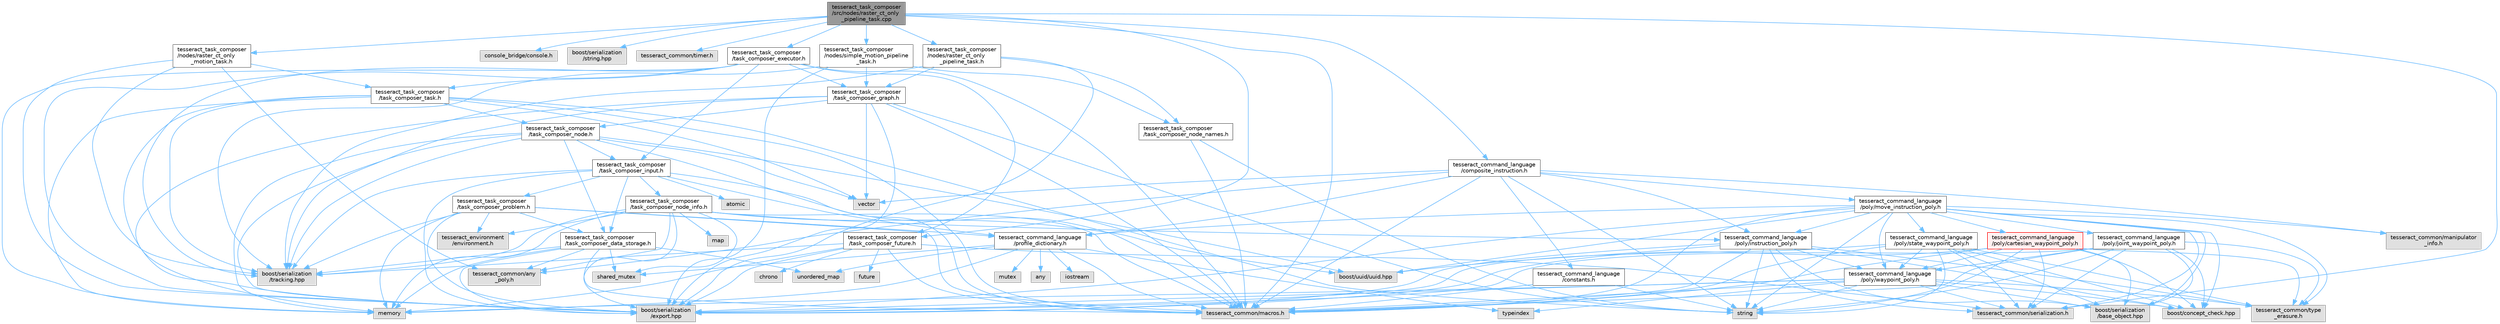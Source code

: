 digraph "tesseract_task_composer/src/nodes/raster_ct_only_pipeline_task.cpp"
{
 // LATEX_PDF_SIZE
  bgcolor="transparent";
  edge [fontname=Helvetica,fontsize=10,labelfontname=Helvetica,labelfontsize=10];
  node [fontname=Helvetica,fontsize=10,shape=box,height=0.2,width=0.4];
  Node1 [label="tesseract_task_composer\l/src/nodes/raster_ct_only\l_pipeline_task.cpp",height=0.2,width=0.4,color="gray40", fillcolor="grey60", style="filled", fontcolor="black",tooltip=" "];
  Node1 -> Node2 [color="steelblue1",style="solid"];
  Node2 [label="tesseract_common/macros.h",height=0.2,width=0.4,color="grey60", fillcolor="#E0E0E0", style="filled",tooltip=" "];
  Node1 -> Node3 [color="steelblue1",style="solid"];
  Node3 [label="console_bridge/console.h",height=0.2,width=0.4,color="grey60", fillcolor="#E0E0E0", style="filled",tooltip=" "];
  Node1 -> Node4 [color="steelblue1",style="solid"];
  Node4 [label="boost/serialization\l/string.hpp",height=0.2,width=0.4,color="grey60", fillcolor="#E0E0E0", style="filled",tooltip=" "];
  Node1 -> Node5 [color="steelblue1",style="solid"];
  Node5 [label="tesseract_common/timer.h",height=0.2,width=0.4,color="grey60", fillcolor="#E0E0E0", style="filled",tooltip=" "];
  Node1 -> Node6 [color="steelblue1",style="solid"];
  Node6 [label="tesseract_task_composer\l/nodes/simple_motion_pipeline\l_task.h",height=0.2,width=0.4,color="grey40", fillcolor="white", style="filled",URL="$d2/dd8/simple__motion__pipeline__task_8h.html",tooltip=" "];
  Node6 -> Node7 [color="steelblue1",style="solid"];
  Node7 [label="tesseract_task_composer\l/task_composer_graph.h",height=0.2,width=0.4,color="grey40", fillcolor="white", style="filled",URL="$d4/d58/task__composer__graph_8h.html",tooltip="A task graph."];
  Node7 -> Node2 [color="steelblue1",style="solid"];
  Node7 -> Node8 [color="steelblue1",style="solid"];
  Node8 [label="string",height=0.2,width=0.4,color="grey60", fillcolor="#E0E0E0", style="filled",tooltip=" "];
  Node7 -> Node9 [color="steelblue1",style="solid"];
  Node9 [label="vector",height=0.2,width=0.4,color="grey60", fillcolor="#E0E0E0", style="filled",tooltip=" "];
  Node7 -> Node10 [color="steelblue1",style="solid"];
  Node10 [label="memory",height=0.2,width=0.4,color="grey60", fillcolor="#E0E0E0", style="filled",tooltip=" "];
  Node7 -> Node11 [color="steelblue1",style="solid"];
  Node11 [label="tesseract_task_composer\l/task_composer_node.h",height=0.2,width=0.4,color="grey40", fillcolor="white", style="filled",URL="$da/dbe/task__composer__node_8h.html",tooltip="A node in the pipeline."];
  Node11 -> Node2 [color="steelblue1",style="solid"];
  Node11 -> Node10 [color="steelblue1",style="solid"];
  Node11 -> Node9 [color="steelblue1",style="solid"];
  Node11 -> Node12 [color="steelblue1",style="solid"];
  Node12 [label="boost/uuid/uuid.hpp",height=0.2,width=0.4,color="grey60", fillcolor="#E0E0E0", style="filled",tooltip=" "];
  Node11 -> Node13 [color="steelblue1",style="solid"];
  Node13 [label="tesseract_task_composer\l/task_composer_input.h",height=0.2,width=0.4,color="grey40", fillcolor="white", style="filled",URL="$db/ddf/task__composer__input_8h.html",tooltip="The input data structure to the pipeline."];
  Node13 -> Node2 [color="steelblue1",style="solid"];
  Node13 -> Node14 [color="steelblue1",style="solid"];
  Node14 [label="atomic",height=0.2,width=0.4,color="grey60", fillcolor="#E0E0E0", style="filled",tooltip=" "];
  Node13 -> Node15 [color="steelblue1",style="solid"];
  Node15 [label="tesseract_command_language\l/profile_dictionary.h",height=0.2,width=0.4,color="grey40", fillcolor="white", style="filled",URL="$dd/dd6/profile__dictionary_8h.html",tooltip="This is a profile dictionary for storing all profiles."];
  Node15 -> Node2 [color="steelblue1",style="solid"];
  Node15 -> Node16 [color="steelblue1",style="solid"];
  Node16 [label="any",height=0.2,width=0.4,color="grey60", fillcolor="#E0E0E0", style="filled",tooltip=" "];
  Node15 -> Node17 [color="steelblue1",style="solid"];
  Node17 [label="iostream",height=0.2,width=0.4,color="grey60", fillcolor="#E0E0E0", style="filled",tooltip=" "];
  Node15 -> Node18 [color="steelblue1",style="solid"];
  Node18 [label="typeindex",height=0.2,width=0.4,color="grey60", fillcolor="#E0E0E0", style="filled",tooltip=" "];
  Node15 -> Node19 [color="steelblue1",style="solid"];
  Node19 [label="unordered_map",height=0.2,width=0.4,color="grey60", fillcolor="#E0E0E0", style="filled",tooltip=" "];
  Node15 -> Node10 [color="steelblue1",style="solid"];
  Node15 -> Node20 [color="steelblue1",style="solid"];
  Node20 [label="mutex",height=0.2,width=0.4,color="grey60", fillcolor="#E0E0E0", style="filled",tooltip=" "];
  Node15 -> Node21 [color="steelblue1",style="solid"];
  Node21 [label="shared_mutex",height=0.2,width=0.4,color="grey60", fillcolor="#E0E0E0", style="filled",tooltip=" "];
  Node13 -> Node22 [color="steelblue1",style="solid"];
  Node22 [label="tesseract_task_composer\l/task_composer_data_storage.h",height=0.2,width=0.4,color="grey40", fillcolor="white", style="filled",URL="$dc/dc5/task__composer__data__storage_8h.html",tooltip="Data storage used when executing the pipeline."];
  Node22 -> Node2 [color="steelblue1",style="solid"];
  Node22 -> Node10 [color="steelblue1",style="solid"];
  Node22 -> Node19 [color="steelblue1",style="solid"];
  Node22 -> Node21 [color="steelblue1",style="solid"];
  Node22 -> Node23 [color="steelblue1",style="solid"];
  Node23 [label="tesseract_common/any\l_poly.h",height=0.2,width=0.4,color="grey60", fillcolor="#E0E0E0", style="filled",tooltip=" "];
  Node22 -> Node24 [color="steelblue1",style="solid"];
  Node24 [label="boost/serialization\l/export.hpp",height=0.2,width=0.4,color="grey60", fillcolor="#E0E0E0", style="filled",tooltip=" "];
  Node22 -> Node25 [color="steelblue1",style="solid"];
  Node25 [label="boost/serialization\l/tracking.hpp",height=0.2,width=0.4,color="grey60", fillcolor="#E0E0E0", style="filled",tooltip=" "];
  Node13 -> Node26 [color="steelblue1",style="solid"];
  Node26 [label="tesseract_task_composer\l/task_composer_node_info.h",height=0.2,width=0.4,color="grey40", fillcolor="white", style="filled",URL="$d7/d2c/task__composer__node__info_8h.html",tooltip="Task composer node info."];
  Node26 -> Node2 [color="steelblue1",style="solid"];
  Node26 -> Node10 [color="steelblue1",style="solid"];
  Node26 -> Node21 [color="steelblue1",style="solid"];
  Node26 -> Node27 [color="steelblue1",style="solid"];
  Node27 [label="map",height=0.2,width=0.4,color="grey60", fillcolor="#E0E0E0", style="filled",tooltip=" "];
  Node26 -> Node12 [color="steelblue1",style="solid"];
  Node26 -> Node28 [color="steelblue1",style="solid"];
  Node28 [label="tesseract_environment\l/environment.h",height=0.2,width=0.4,color="grey60", fillcolor="#E0E0E0", style="filled",tooltip=" "];
  Node26 -> Node29 [color="steelblue1",style="solid"];
  Node29 [label="tesseract_command_language\l/poly/instruction_poly.h",height=0.2,width=0.4,color="grey40", fillcolor="white", style="filled",URL="$d1/db1/instruction__poly_8h.html",tooltip=" "];
  Node29 -> Node2 [color="steelblue1",style="solid"];
  Node29 -> Node8 [color="steelblue1",style="solid"];
  Node29 -> Node30 [color="steelblue1",style="solid"];
  Node30 [label="boost/serialization\l/base_object.hpp",height=0.2,width=0.4,color="grey60", fillcolor="#E0E0E0", style="filled",tooltip=" "];
  Node29 -> Node24 [color="steelblue1",style="solid"];
  Node29 -> Node31 [color="steelblue1",style="solid"];
  Node31 [label="boost/concept_check.hpp",height=0.2,width=0.4,color="grey60", fillcolor="#E0E0E0", style="filled",tooltip=" "];
  Node29 -> Node12 [color="steelblue1",style="solid"];
  Node29 -> Node32 [color="steelblue1",style="solid"];
  Node32 [label="tesseract_command_language\l/poly/waypoint_poly.h",height=0.2,width=0.4,color="grey40", fillcolor="white", style="filled",URL="$d3/dc4/waypoint__poly_8h.html",tooltip=" "];
  Node32 -> Node2 [color="steelblue1",style="solid"];
  Node32 -> Node10 [color="steelblue1",style="solid"];
  Node32 -> Node8 [color="steelblue1",style="solid"];
  Node32 -> Node18 [color="steelblue1",style="solid"];
  Node32 -> Node30 [color="steelblue1",style="solid"];
  Node32 -> Node24 [color="steelblue1",style="solid"];
  Node32 -> Node31 [color="steelblue1",style="solid"];
  Node32 -> Node33 [color="steelblue1",style="solid"];
  Node33 [label="tesseract_common/serialization.h",height=0.2,width=0.4,color="grey60", fillcolor="#E0E0E0", style="filled",tooltip=" "];
  Node32 -> Node34 [color="steelblue1",style="solid"];
  Node34 [label="tesseract_common/type\l_erasure.h",height=0.2,width=0.4,color="grey60", fillcolor="#E0E0E0", style="filled",tooltip=" "];
  Node29 -> Node33 [color="steelblue1",style="solid"];
  Node29 -> Node34 [color="steelblue1",style="solid"];
  Node26 -> Node23 [color="steelblue1",style="solid"];
  Node26 -> Node24 [color="steelblue1",style="solid"];
  Node26 -> Node25 [color="steelblue1",style="solid"];
  Node13 -> Node35 [color="steelblue1",style="solid"];
  Node35 [label="tesseract_task_composer\l/task_composer_problem.h",height=0.2,width=0.4,color="grey40", fillcolor="white", style="filled",URL="$d7/d6d/task__composer__problem_8h.html",tooltip="A task composer server problem."];
  Node35 -> Node2 [color="steelblue1",style="solid"];
  Node35 -> Node10 [color="steelblue1",style="solid"];
  Node35 -> Node28 [color="steelblue1",style="solid"];
  Node35 -> Node15 [color="steelblue1",style="solid"];
  Node35 -> Node22 [color="steelblue1",style="solid"];
  Node35 -> Node24 [color="steelblue1",style="solid"];
  Node35 -> Node25 [color="steelblue1",style="solid"];
  Node13 -> Node24 [color="steelblue1",style="solid"];
  Node13 -> Node25 [color="steelblue1",style="solid"];
  Node11 -> Node22 [color="steelblue1",style="solid"];
  Node11 -> Node24 [color="steelblue1",style="solid"];
  Node11 -> Node25 [color="steelblue1",style="solid"];
  Node7 -> Node24 [color="steelblue1",style="solid"];
  Node7 -> Node25 [color="steelblue1",style="solid"];
  Node6 -> Node36 [color="steelblue1",style="solid"];
  Node36 [label="tesseract_task_composer\l/task_composer_node_names.h",height=0.2,width=0.4,color="grey40", fillcolor="white", style="filled",URL="$d3/da7/task__composer__node__names_8h.html",tooltip="Contains default node names."];
  Node36 -> Node2 [color="steelblue1",style="solid"];
  Node36 -> Node8 [color="steelblue1",style="solid"];
  Node6 -> Node24 [color="steelblue1",style="solid"];
  Node6 -> Node25 [color="steelblue1",style="solid"];
  Node1 -> Node37 [color="steelblue1",style="solid"];
  Node37 [label="tesseract_task_composer\l/nodes/raster_ct_only\l_pipeline_task.h",height=0.2,width=0.4,color="grey40", fillcolor="white", style="filled",URL="$db/d1f/raster__ct__only__pipeline__task_8h.html",tooltip="Raster only motion planning task with cartesian transitions."];
  Node37 -> Node7 [color="steelblue1",style="solid"];
  Node37 -> Node36 [color="steelblue1",style="solid"];
  Node37 -> Node24 [color="steelblue1",style="solid"];
  Node37 -> Node25 [color="steelblue1",style="solid"];
  Node1 -> Node38 [color="steelblue1",style="solid"];
  Node38 [label="tesseract_task_composer\l/nodes/raster_ct_only\l_motion_task.h",height=0.2,width=0.4,color="grey40", fillcolor="white", style="filled",URL="$dc/df9/raster__ct__only__motion__task_8h.html",tooltip="Plans raster paths with cartesian transitions."];
  Node38 -> Node39 [color="steelblue1",style="solid"];
  Node39 [label="tesseract_task_composer\l/task_composer_task.h",height=0.2,width=0.4,color="grey40", fillcolor="white", style="filled",URL="$da/d71/task__composer__task_8h.html",tooltip="A task in the pipeline."];
  Node39 -> Node2 [color="steelblue1",style="solid"];
  Node39 -> Node8 [color="steelblue1",style="solid"];
  Node39 -> Node9 [color="steelblue1",style="solid"];
  Node39 -> Node10 [color="steelblue1",style="solid"];
  Node39 -> Node11 [color="steelblue1",style="solid"];
  Node39 -> Node24 [color="steelblue1",style="solid"];
  Node39 -> Node25 [color="steelblue1",style="solid"];
  Node38 -> Node23 [color="steelblue1",style="solid"];
  Node38 -> Node24 [color="steelblue1",style="solid"];
  Node38 -> Node25 [color="steelblue1",style="solid"];
  Node1 -> Node40 [color="steelblue1",style="solid"];
  Node40 [label="tesseract_task_composer\l/task_composer_future.h",height=0.2,width=0.4,color="grey40", fillcolor="white", style="filled",URL="$dc/d59/task__composer__future_8h.html",tooltip="A task composer future."];
  Node40 -> Node2 [color="steelblue1",style="solid"];
  Node40 -> Node41 [color="steelblue1",style="solid"];
  Node41 [label="chrono",height=0.2,width=0.4,color="grey60", fillcolor="#E0E0E0", style="filled",tooltip=" "];
  Node40 -> Node42 [color="steelblue1",style="solid"];
  Node42 [label="future",height=0.2,width=0.4,color="grey60", fillcolor="#E0E0E0", style="filled",tooltip=" "];
  Node40 -> Node10 [color="steelblue1",style="solid"];
  Node40 -> Node33 [color="steelblue1",style="solid"];
  Node40 -> Node24 [color="steelblue1",style="solid"];
  Node40 -> Node25 [color="steelblue1",style="solid"];
  Node1 -> Node43 [color="steelblue1",style="solid"];
  Node43 [label="tesseract_task_composer\l/task_composer_executor.h",height=0.2,width=0.4,color="grey40", fillcolor="white", style="filled",URL="$d6/dab/task__composer__executor_8h.html",tooltip="The executor for executing task graphs."];
  Node43 -> Node2 [color="steelblue1",style="solid"];
  Node43 -> Node10 [color="steelblue1",style="solid"];
  Node43 -> Node7 [color="steelblue1",style="solid"];
  Node43 -> Node39 [color="steelblue1",style="solid"];
  Node43 -> Node13 [color="steelblue1",style="solid"];
  Node43 -> Node40 [color="steelblue1",style="solid"];
  Node43 -> Node24 [color="steelblue1",style="solid"];
  Node43 -> Node25 [color="steelblue1",style="solid"];
  Node1 -> Node44 [color="steelblue1",style="solid"];
  Node44 [label="tesseract_command_language\l/composite_instruction.h",height=0.2,width=0.4,color="grey40", fillcolor="white", style="filled",URL="$d5/df7/composite__instruction_8h.html",tooltip=" "];
  Node44 -> Node2 [color="steelblue1",style="solid"];
  Node44 -> Node9 [color="steelblue1",style="solid"];
  Node44 -> Node8 [color="steelblue1",style="solid"];
  Node44 -> Node29 [color="steelblue1",style="solid"];
  Node44 -> Node45 [color="steelblue1",style="solid"];
  Node45 [label="tesseract_command_language\l/poly/move_instruction_poly.h",height=0.2,width=0.4,color="grey40", fillcolor="white", style="filled",URL="$dc/df1/move__instruction__poly_8h.html",tooltip="The move instruction interface."];
  Node45 -> Node2 [color="steelblue1",style="solid"];
  Node45 -> Node8 [color="steelblue1",style="solid"];
  Node45 -> Node30 [color="steelblue1",style="solid"];
  Node45 -> Node24 [color="steelblue1",style="solid"];
  Node45 -> Node31 [color="steelblue1",style="solid"];
  Node45 -> Node12 [color="steelblue1",style="solid"];
  Node45 -> Node29 [color="steelblue1",style="solid"];
  Node45 -> Node46 [color="steelblue1",style="solid"];
  Node46 [label="tesseract_command_language\l/poly/cartesian_waypoint_poly.h",height=0.2,width=0.4,color="red", fillcolor="#FFF0F0", style="filled",URL="$d7/df9/cartesian__waypoint__poly_8h.html",tooltip="The cartesian waypoint interface."];
  Node46 -> Node2 [color="steelblue1",style="solid"];
  Node46 -> Node8 [color="steelblue1",style="solid"];
  Node46 -> Node30 [color="steelblue1",style="solid"];
  Node46 -> Node24 [color="steelblue1",style="solid"];
  Node46 -> Node31 [color="steelblue1",style="solid"];
  Node46 -> Node32 [color="steelblue1",style="solid"];
  Node46 -> Node33 [color="steelblue1",style="solid"];
  Node46 -> Node34 [color="steelblue1",style="solid"];
  Node45 -> Node48 [color="steelblue1",style="solid"];
  Node48 [label="tesseract_command_language\l/poly/joint_waypoint_poly.h",height=0.2,width=0.4,color="grey40", fillcolor="white", style="filled",URL="$d1/d66/joint__waypoint__poly_8h.html",tooltip="The joint waypoint interface."];
  Node48 -> Node2 [color="steelblue1",style="solid"];
  Node48 -> Node8 [color="steelblue1",style="solid"];
  Node48 -> Node30 [color="steelblue1",style="solid"];
  Node48 -> Node24 [color="steelblue1",style="solid"];
  Node48 -> Node31 [color="steelblue1",style="solid"];
  Node48 -> Node32 [color="steelblue1",style="solid"];
  Node48 -> Node33 [color="steelblue1",style="solid"];
  Node48 -> Node34 [color="steelblue1",style="solid"];
  Node45 -> Node49 [color="steelblue1",style="solid"];
  Node49 [label="tesseract_command_language\l/poly/state_waypoint_poly.h",height=0.2,width=0.4,color="grey40", fillcolor="white", style="filled",URL="$d7/d22/state__waypoint__poly_8h.html",tooltip="The state waypoint interface."];
  Node49 -> Node2 [color="steelblue1",style="solid"];
  Node49 -> Node8 [color="steelblue1",style="solid"];
  Node49 -> Node30 [color="steelblue1",style="solid"];
  Node49 -> Node24 [color="steelblue1",style="solid"];
  Node49 -> Node31 [color="steelblue1",style="solid"];
  Node49 -> Node32 [color="steelblue1",style="solid"];
  Node49 -> Node33 [color="steelblue1",style="solid"];
  Node49 -> Node34 [color="steelblue1",style="solid"];
  Node45 -> Node32 [color="steelblue1",style="solid"];
  Node45 -> Node15 [color="steelblue1",style="solid"];
  Node45 -> Node50 [color="steelblue1",style="solid"];
  Node50 [label="tesseract_common/manipulator\l_info.h",height=0.2,width=0.4,color="grey60", fillcolor="#E0E0E0", style="filled",tooltip=" "];
  Node45 -> Node33 [color="steelblue1",style="solid"];
  Node45 -> Node34 [color="steelblue1",style="solid"];
  Node44 -> Node51 [color="steelblue1",style="solid"];
  Node51 [label="tesseract_command_language\l/constants.h",height=0.2,width=0.4,color="grey40", fillcolor="white", style="filled",URL="$d2/d6f/constants_8h.html",tooltip="Containst Tesseract Command Language constants."];
  Node51 -> Node2 [color="steelblue1",style="solid"];
  Node51 -> Node8 [color="steelblue1",style="solid"];
  Node44 -> Node15 [color="steelblue1",style="solid"];
  Node44 -> Node50 [color="steelblue1",style="solid"];
  Node44 -> Node23 [color="steelblue1",style="solid"];
  Node1 -> Node33 [color="steelblue1",style="solid"];
}
